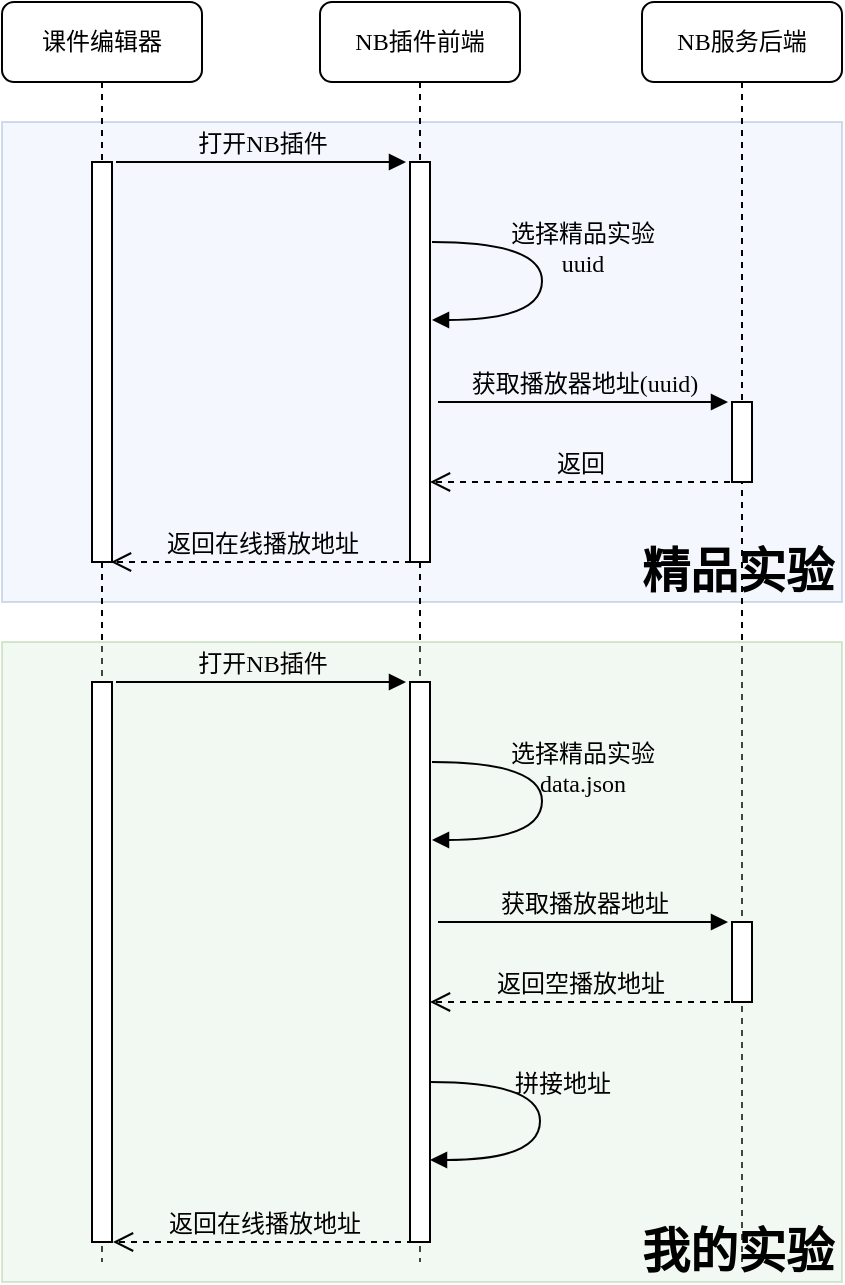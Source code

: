<mxfile version="24.7.10">
  <diagram name="第 1 页" id="eHkpeVnckvozb-Jmw-Mv">
    <mxGraphModel dx="1235" dy="729" grid="1" gridSize="10" guides="1" tooltips="1" connect="1" arrows="1" fold="1" page="1" pageScale="1" pageWidth="827" pageHeight="1169" math="0" shadow="0">
      <root>
        <mxCell id="0" />
        <mxCell id="1" parent="0" />
        <mxCell id="DTkb5NqptyatprRx9pDN-4" value="" style="rounded=0;whiteSpace=wrap;html=1;fillColor=#dae8fc;strokeColor=#6c8ebf;opacity=30;glass=0;shadow=0;" vertex="1" parent="1">
          <mxGeometry x="400" y="140" width="420" height="240" as="geometry" />
        </mxCell>
        <mxCell id="DTkb5NqptyatprRx9pDN-9" value="课件编辑器" style="shape=umlLifeline;perimeter=lifelinePerimeter;whiteSpace=wrap;html=1;container=1;collapsible=0;recursiveResize=0;outlineConnect=0;rounded=1;shadow=0;comic=0;labelBackgroundColor=none;strokeWidth=1;fontFamily=Verdana;fontSize=12;align=center;" vertex="1" parent="1">
          <mxGeometry x="400" y="80" width="100" height="630" as="geometry" />
        </mxCell>
        <mxCell id="DTkb5NqptyatprRx9pDN-10" value="" style="html=1;points=[];perimeter=orthogonalPerimeter;rounded=0;shadow=0;comic=0;labelBackgroundColor=none;strokeWidth=1;fontFamily=Verdana;fontSize=12;align=center;" vertex="1" parent="DTkb5NqptyatprRx9pDN-9">
          <mxGeometry x="45" y="80" width="10" height="200" as="geometry" />
        </mxCell>
        <mxCell id="DTkb5NqptyatprRx9pDN-12" value="NB插件前端" style="shape=umlLifeline;perimeter=lifelinePerimeter;whiteSpace=wrap;html=1;container=1;collapsible=0;recursiveResize=0;outlineConnect=0;rounded=1;shadow=0;comic=0;labelBackgroundColor=none;strokeWidth=1;fontFamily=Verdana;fontSize=12;align=center;" vertex="1" parent="1">
          <mxGeometry x="559" y="80" width="100" height="630" as="geometry" />
        </mxCell>
        <mxCell id="DTkb5NqptyatprRx9pDN-85" value="" style="html=1;points=[];perimeter=orthogonalPerimeter;rounded=0;shadow=0;comic=0;labelBackgroundColor=none;strokeWidth=1;fontFamily=Verdana;fontSize=12;align=center;" vertex="1" parent="DTkb5NqptyatprRx9pDN-12">
          <mxGeometry x="45" y="80" width="10" height="200" as="geometry" />
        </mxCell>
        <mxCell id="DTkb5NqptyatprRx9pDN-21" value="NB服务后端" style="shape=umlLifeline;perimeter=lifelinePerimeter;whiteSpace=wrap;html=1;container=1;collapsible=0;recursiveResize=0;outlineConnect=0;rounded=1;shadow=0;comic=0;labelBackgroundColor=none;strokeWidth=1;fontFamily=Verdana;fontSize=12;align=center;" vertex="1" parent="1">
          <mxGeometry x="720" y="80" width="100" height="630" as="geometry" />
        </mxCell>
        <mxCell id="DTkb5NqptyatprRx9pDN-22" value="" style="html=1;points=[];perimeter=orthogonalPerimeter;rounded=0;shadow=0;comic=0;labelBackgroundColor=none;strokeWidth=1;fontFamily=Verdana;fontSize=12;align=center;" vertex="1" parent="DTkb5NqptyatprRx9pDN-21">
          <mxGeometry x="45" y="200" width="10" height="40" as="geometry" />
        </mxCell>
        <mxCell id="DTkb5NqptyatprRx9pDN-38" value="返回" style="html=1;verticalAlign=bottom;endArrow=open;dashed=1;endSize=8;labelBackgroundColor=none;fontFamily=Verdana;fontSize=12;edgeStyle=elbowEdgeStyle;elbow=vertical;" edge="1" parent="1">
          <mxGeometry x="0.003" relative="1" as="geometry">
            <mxPoint x="614" y="320.0" as="targetPoint" />
            <Array as="points" />
            <mxPoint x="764" y="320.0" as="sourcePoint" />
            <mxPoint as="offset" />
          </mxGeometry>
        </mxCell>
        <mxCell id="DTkb5NqptyatprRx9pDN-81" value="精品实验" style="text;html=1;align=center;verticalAlign=middle;whiteSpace=wrap;rounded=0;fontSize=24;fontStyle=1" vertex="1" parent="1">
          <mxGeometry x="716" y="350" width="104" height="30" as="geometry" />
        </mxCell>
        <mxCell id="DTkb5NqptyatprRx9pDN-13" value="打开NB插件" style="html=1;verticalAlign=bottom;endArrow=block;labelBackgroundColor=none;fontFamily=Verdana;fontSize=12;edgeStyle=elbowEdgeStyle;elbow=vertical;" edge="1" parent="1">
          <mxGeometry x="0.002" relative="1" as="geometry">
            <mxPoint x="457" y="160" as="sourcePoint" />
            <mxPoint x="602" y="160" as="targetPoint" />
            <mxPoint as="offset" />
          </mxGeometry>
        </mxCell>
        <mxCell id="DTkb5NqptyatprRx9pDN-86" value="获取播放器地址(uuid)" style="html=1;verticalAlign=bottom;endArrow=block;labelBackgroundColor=none;fontFamily=Verdana;fontSize=12;edgeStyle=elbowEdgeStyle;elbow=vertical;" edge="1" parent="1">
          <mxGeometry x="0.002" relative="1" as="geometry">
            <mxPoint x="618" y="280" as="sourcePoint" />
            <mxPoint x="763" y="280" as="targetPoint" />
            <mxPoint as="offset" />
          </mxGeometry>
        </mxCell>
        <mxCell id="DTkb5NqptyatprRx9pDN-87" value="选择精品实验&lt;div&gt;uuid&lt;/div&gt;" style="html=1;verticalAlign=bottom;endArrow=block;labelBackgroundColor=none;fontFamily=Verdana;fontSize=12;elbow=vertical;edgeStyle=orthogonalEdgeStyle;curved=1;exitX=1.038;exitY=0.345;exitPerimeter=0;entryX=1.027;entryY=0.831;entryDx=0;entryDy=0;entryPerimeter=0;" edge="1" parent="1">
          <mxGeometry x="0.007" y="20" relative="1" as="geometry">
            <mxPoint x="615" y="200" as="sourcePoint" />
            <mxPoint x="615" y="239" as="targetPoint" />
            <Array as="points">
              <mxPoint x="670" y="200" />
              <mxPoint x="670" y="239" />
            </Array>
            <mxPoint as="offset" />
          </mxGeometry>
        </mxCell>
        <mxCell id="DTkb5NqptyatprRx9pDN-88" value="返回在线播放地址" style="html=1;verticalAlign=bottom;endArrow=open;dashed=1;endSize=8;labelBackgroundColor=none;fontFamily=Verdana;fontSize=12;edgeStyle=elbowEdgeStyle;elbow=vertical;" edge="1" parent="1">
          <mxGeometry x="0.003" relative="1" as="geometry">
            <mxPoint x="454.5" y="360.0" as="targetPoint" />
            <Array as="points" />
            <mxPoint x="604.5" y="360.0" as="sourcePoint" />
            <mxPoint as="offset" />
          </mxGeometry>
        </mxCell>
        <mxCell id="DTkb5NqptyatprRx9pDN-100" value="" style="rounded=0;whiteSpace=wrap;html=1;fillColor=#d5e8d4;strokeColor=#82b366;opacity=30;glass=0;shadow=0;" vertex="1" parent="1">
          <mxGeometry x="400" y="400" width="420" height="320" as="geometry" />
        </mxCell>
        <mxCell id="DTkb5NqptyatprRx9pDN-101" value="" style="html=1;points=[];perimeter=orthogonalPerimeter;rounded=0;shadow=0;comic=0;labelBackgroundColor=none;strokeWidth=1;fontFamily=Verdana;fontSize=12;align=center;" vertex="1" parent="1">
          <mxGeometry x="445" y="420" width="10" height="280" as="geometry" />
        </mxCell>
        <mxCell id="DTkb5NqptyatprRx9pDN-102" value="" style="html=1;points=[];perimeter=orthogonalPerimeter;rounded=0;shadow=0;comic=0;labelBackgroundColor=none;strokeWidth=1;fontFamily=Verdana;fontSize=12;align=center;" vertex="1" parent="1">
          <mxGeometry x="604" y="420" width="10" height="280" as="geometry" />
        </mxCell>
        <mxCell id="DTkb5NqptyatprRx9pDN-103" value="" style="html=1;points=[];perimeter=orthogonalPerimeter;rounded=0;shadow=0;comic=0;labelBackgroundColor=none;strokeWidth=1;fontFamily=Verdana;fontSize=12;align=center;" vertex="1" parent="1">
          <mxGeometry x="765" y="540" width="10" height="40" as="geometry" />
        </mxCell>
        <mxCell id="DTkb5NqptyatprRx9pDN-104" value="返回空播放地址" style="html=1;verticalAlign=bottom;endArrow=open;dashed=1;endSize=8;labelBackgroundColor=none;fontFamily=Verdana;fontSize=12;edgeStyle=elbowEdgeStyle;elbow=vertical;" edge="1" parent="1">
          <mxGeometry x="0.003" relative="1" as="geometry">
            <mxPoint x="614" y="580" as="targetPoint" />
            <Array as="points" />
            <mxPoint x="764" y="580" as="sourcePoint" />
            <mxPoint as="offset" />
          </mxGeometry>
        </mxCell>
        <mxCell id="DTkb5NqptyatprRx9pDN-105" value="我的实验" style="text;html=1;align=center;verticalAlign=middle;whiteSpace=wrap;rounded=0;fontSize=24;fontStyle=1" vertex="1" parent="1">
          <mxGeometry x="716" y="690" width="104" height="30" as="geometry" />
        </mxCell>
        <mxCell id="DTkb5NqptyatprRx9pDN-106" value="打开NB插件" style="html=1;verticalAlign=bottom;endArrow=block;labelBackgroundColor=none;fontFamily=Verdana;fontSize=12;edgeStyle=elbowEdgeStyle;elbow=vertical;" edge="1" parent="1">
          <mxGeometry x="0.002" relative="1" as="geometry">
            <mxPoint x="457" y="420" as="sourcePoint" />
            <mxPoint x="602" y="420" as="targetPoint" />
            <mxPoint as="offset" />
          </mxGeometry>
        </mxCell>
        <mxCell id="DTkb5NqptyatprRx9pDN-107" value="获取播放器地址" style="html=1;verticalAlign=bottom;endArrow=block;labelBackgroundColor=none;fontFamily=Verdana;fontSize=12;edgeStyle=elbowEdgeStyle;elbow=vertical;" edge="1" parent="1">
          <mxGeometry x="0.002" relative="1" as="geometry">
            <mxPoint x="618" y="540" as="sourcePoint" />
            <mxPoint x="763" y="540" as="targetPoint" />
            <mxPoint as="offset" />
          </mxGeometry>
        </mxCell>
        <mxCell id="DTkb5NqptyatprRx9pDN-108" value="选择精品实验&lt;div&gt;data.json&lt;/div&gt;" style="html=1;verticalAlign=bottom;endArrow=block;labelBackgroundColor=none;fontFamily=Verdana;fontSize=12;elbow=vertical;edgeStyle=orthogonalEdgeStyle;curved=1;exitX=1.038;exitY=0.345;exitPerimeter=0;entryX=1.027;entryY=0.831;entryDx=0;entryDy=0;entryPerimeter=0;" edge="1" parent="1">
          <mxGeometry x="0.007" y="20" relative="1" as="geometry">
            <mxPoint x="615" y="460" as="sourcePoint" />
            <mxPoint x="615" y="499" as="targetPoint" />
            <Array as="points">
              <mxPoint x="670" y="460" />
              <mxPoint x="670" y="499" />
            </Array>
            <mxPoint as="offset" />
          </mxGeometry>
        </mxCell>
        <mxCell id="DTkb5NqptyatprRx9pDN-109" value="返回在线播放地址" style="html=1;verticalAlign=bottom;endArrow=open;dashed=1;endSize=8;labelBackgroundColor=none;fontFamily=Verdana;fontSize=12;edgeStyle=elbowEdgeStyle;elbow=vertical;" edge="1" parent="1">
          <mxGeometry x="0.003" relative="1" as="geometry">
            <mxPoint x="455.5" y="700" as="targetPoint" />
            <Array as="points" />
            <mxPoint x="605.5" y="700" as="sourcePoint" />
            <mxPoint as="offset" />
          </mxGeometry>
        </mxCell>
        <mxCell id="DTkb5NqptyatprRx9pDN-110" value="拼接地址" style="html=1;verticalAlign=bottom;endArrow=block;labelBackgroundColor=none;fontFamily=Verdana;fontSize=12;elbow=vertical;edgeStyle=orthogonalEdgeStyle;curved=1;exitX=1.038;exitY=0.345;exitPerimeter=0;entryX=1.027;entryY=0.831;entryDx=0;entryDy=0;entryPerimeter=0;" edge="1" parent="1">
          <mxGeometry x="-0.128" y="11" relative="1" as="geometry">
            <mxPoint x="614" y="620" as="sourcePoint" />
            <mxPoint x="614" y="659" as="targetPoint" />
            <Array as="points">
              <mxPoint x="669" y="620" />
              <mxPoint x="669" y="659" />
            </Array>
            <mxPoint as="offset" />
          </mxGeometry>
        </mxCell>
      </root>
    </mxGraphModel>
  </diagram>
</mxfile>
